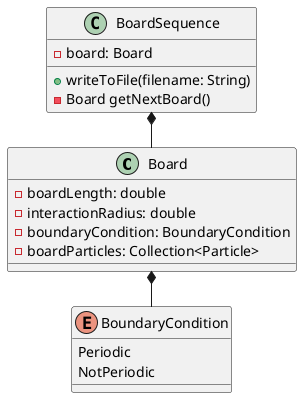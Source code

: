 @startuml
left to right direction
class Board {
    - boardLength: double
    - interactionRadius: double
    - boundaryCondition: BoundaryCondition
    - boardParticles: Collection<Particle>


}


enum BoundaryCondition {
    Periodic
    NotPeriodic
}



class BoardSequence {
    - board: Board
    + writeToFile(filename: String)
    - Board getNextBoard()
}


BoardSequence *- Board
Board *- BoundaryCondition


@enduml
